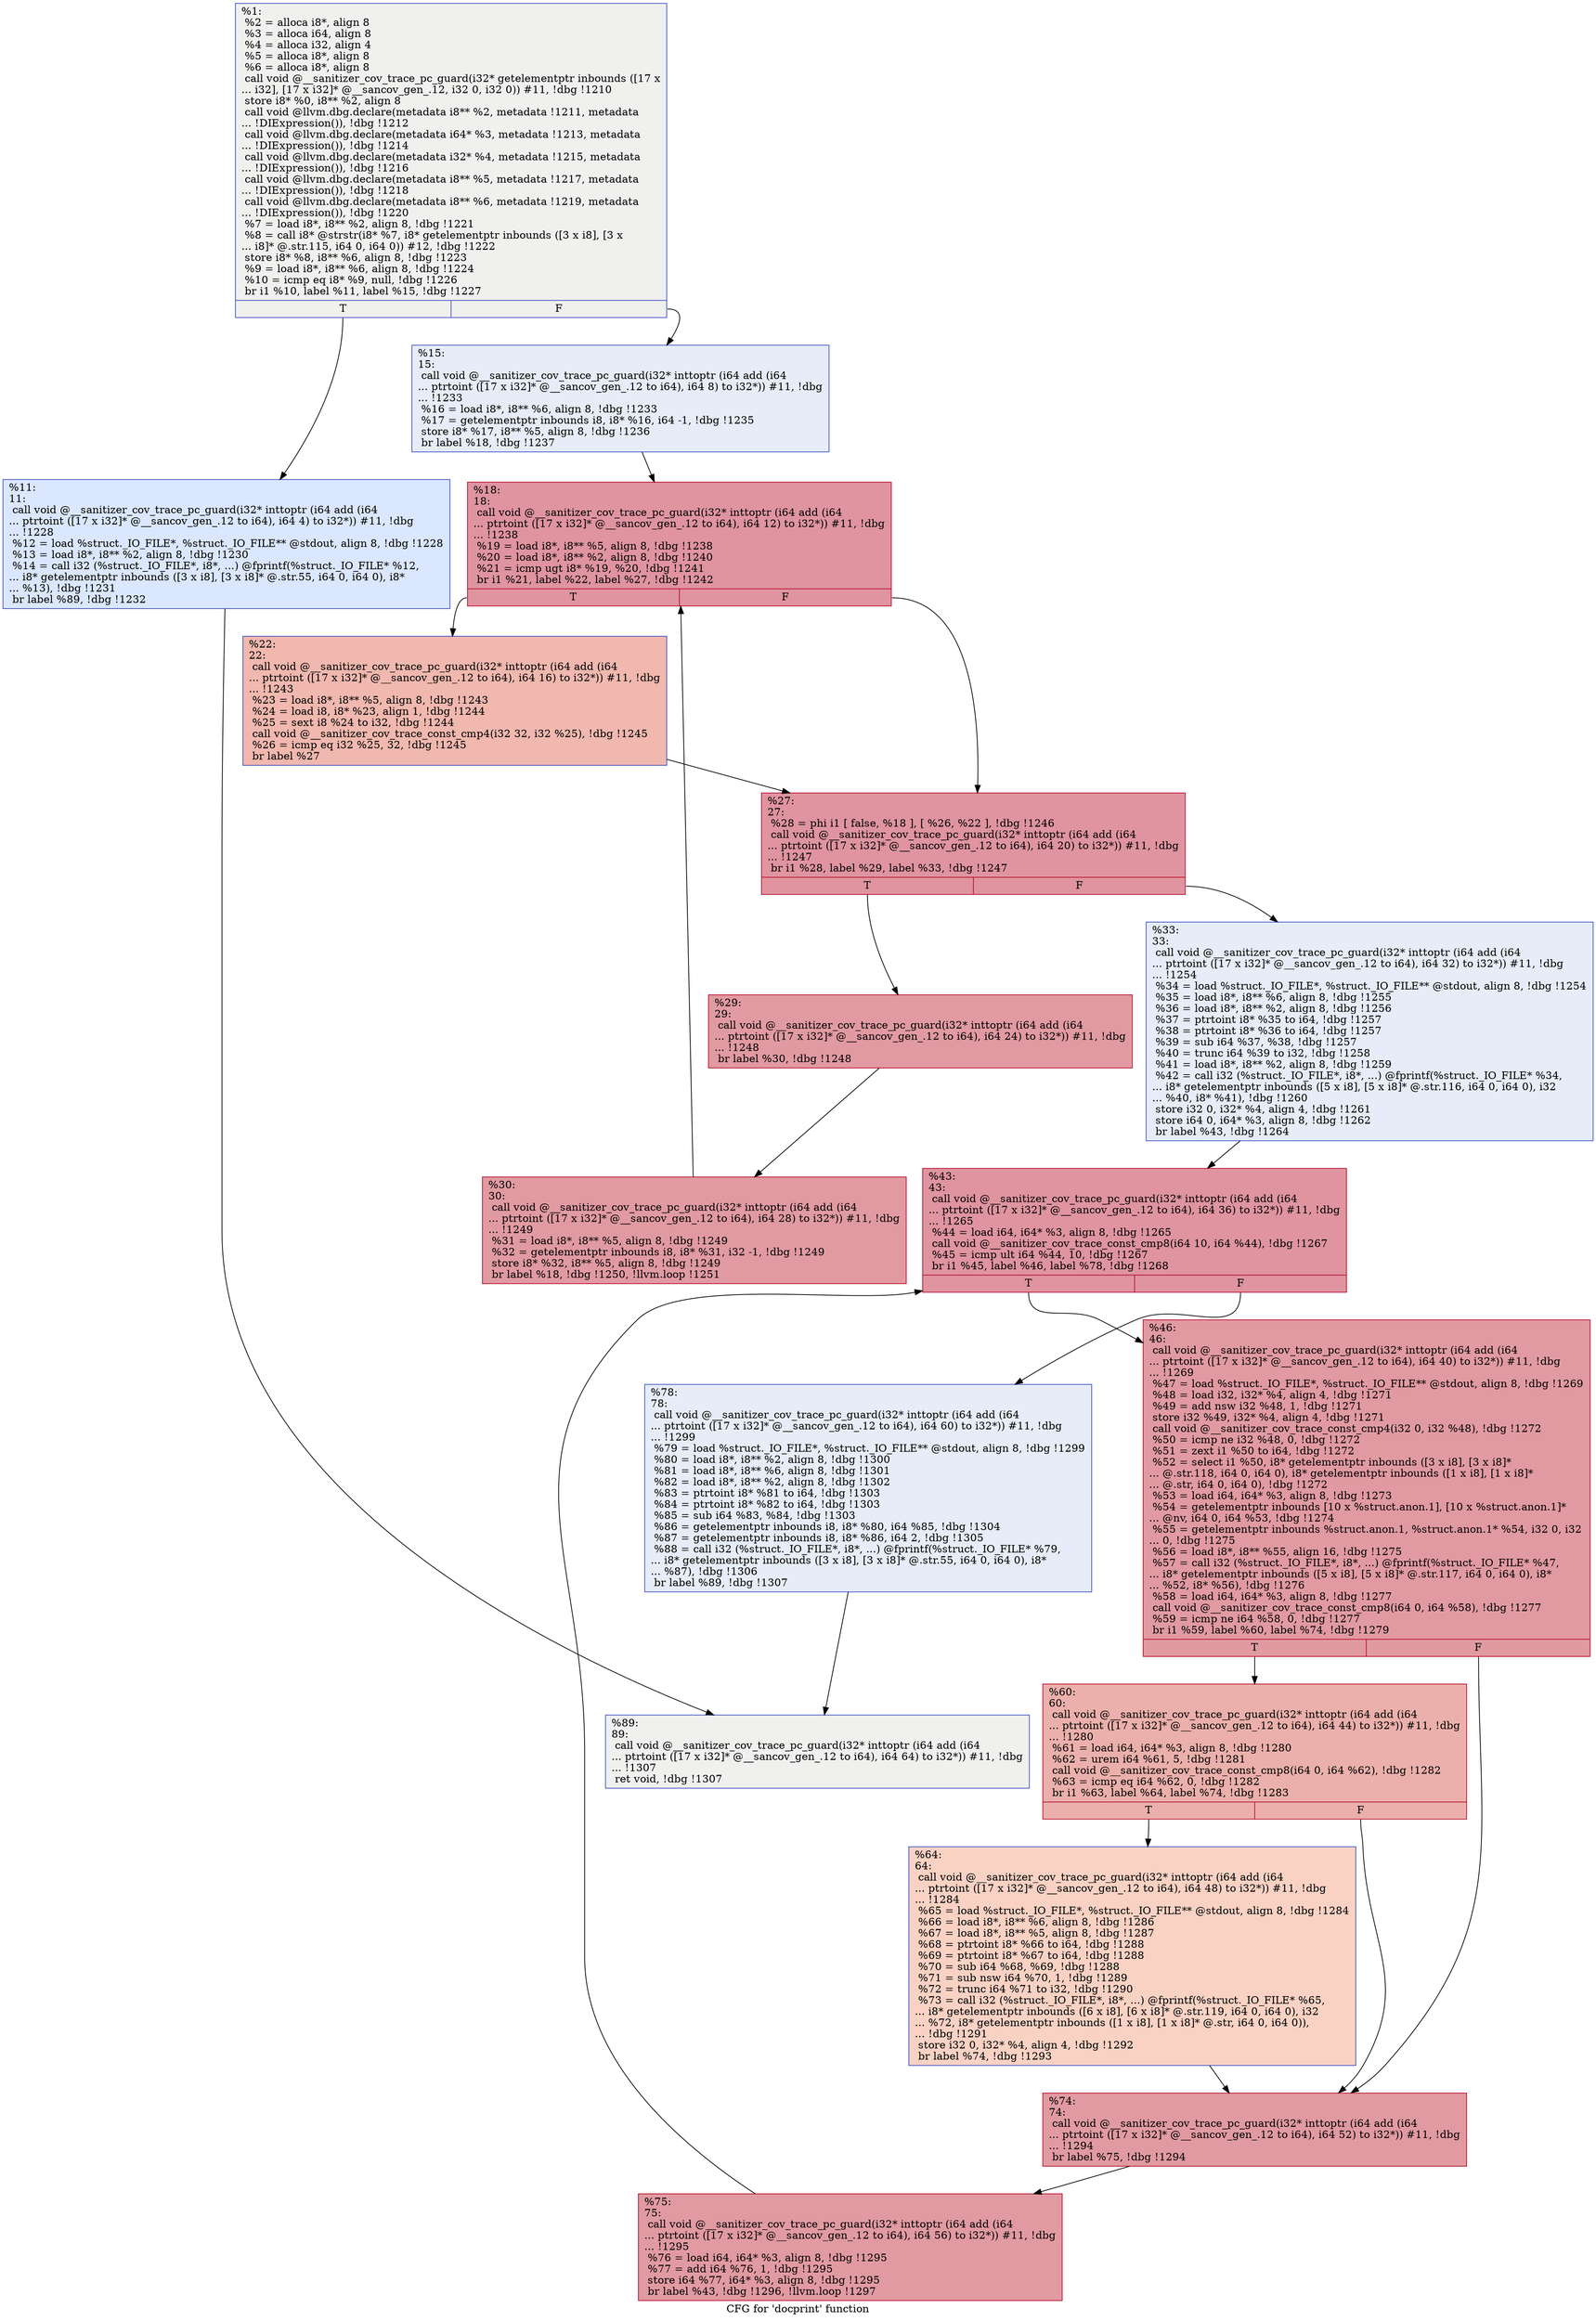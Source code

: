 digraph "CFG for 'docprint' function" {
	label="CFG for 'docprint' function";

	Node0x5555557952e0 [shape=record,color="#3d50c3ff", style=filled, fillcolor="#dedcdb70",label="{%1:\l  %2 = alloca i8*, align 8\l  %3 = alloca i64, align 8\l  %4 = alloca i32, align 4\l  %5 = alloca i8*, align 8\l  %6 = alloca i8*, align 8\l  call void @__sanitizer_cov_trace_pc_guard(i32* getelementptr inbounds ([17 x\l... i32], [17 x i32]* @__sancov_gen_.12, i32 0, i32 0)) #11, !dbg !1210\l  store i8* %0, i8** %2, align 8\l  call void @llvm.dbg.declare(metadata i8** %2, metadata !1211, metadata\l... !DIExpression()), !dbg !1212\l  call void @llvm.dbg.declare(metadata i64* %3, metadata !1213, metadata\l... !DIExpression()), !dbg !1214\l  call void @llvm.dbg.declare(metadata i32* %4, metadata !1215, metadata\l... !DIExpression()), !dbg !1216\l  call void @llvm.dbg.declare(metadata i8** %5, metadata !1217, metadata\l... !DIExpression()), !dbg !1218\l  call void @llvm.dbg.declare(metadata i8** %6, metadata !1219, metadata\l... !DIExpression()), !dbg !1220\l  %7 = load i8*, i8** %2, align 8, !dbg !1221\l  %8 = call i8* @strstr(i8* %7, i8* getelementptr inbounds ([3 x i8], [3 x\l... i8]* @.str.115, i64 0, i64 0)) #12, !dbg !1222\l  store i8* %8, i8** %6, align 8, !dbg !1223\l  %9 = load i8*, i8** %6, align 8, !dbg !1224\l  %10 = icmp eq i8* %9, null, !dbg !1226\l  br i1 %10, label %11, label %15, !dbg !1227\l|{<s0>T|<s1>F}}"];
	Node0x5555557952e0:s0 -> Node0x5555557953f0;
	Node0x5555557952e0:s1 -> Node0x555555795440;
	Node0x5555557953f0 [shape=record,color="#3d50c3ff", style=filled, fillcolor="#aec9fc70",label="{%11:\l11:                                               \l  call void @__sanitizer_cov_trace_pc_guard(i32* inttoptr (i64 add (i64\l... ptrtoint ([17 x i32]* @__sancov_gen_.12 to i64), i64 4) to i32*)) #11, !dbg\l... !1228\l  %12 = load %struct._IO_FILE*, %struct._IO_FILE** @stdout, align 8, !dbg !1228\l  %13 = load i8*, i8** %2, align 8, !dbg !1230\l  %14 = call i32 (%struct._IO_FILE*, i8*, ...) @fprintf(%struct._IO_FILE* %12,\l... i8* getelementptr inbounds ([3 x i8], [3 x i8]* @.str.55, i64 0, i64 0), i8*\l... %13), !dbg !1231\l  br label %89, !dbg !1232\l}"];
	Node0x5555557953f0 -> Node0x5555557958a0;
	Node0x555555795440 [shape=record,color="#3d50c3ff", style=filled, fillcolor="#c7d7f070",label="{%15:\l15:                                               \l  call void @__sanitizer_cov_trace_pc_guard(i32* inttoptr (i64 add (i64\l... ptrtoint ([17 x i32]* @__sancov_gen_.12 to i64), i64 8) to i32*)) #11, !dbg\l... !1233\l  %16 = load i8*, i8** %6, align 8, !dbg !1233\l  %17 = getelementptr inbounds i8, i8* %16, i64 -1, !dbg !1235\l  store i8* %17, i8** %5, align 8, !dbg !1236\l  br label %18, !dbg !1237\l}"];
	Node0x555555795440 -> Node0x555555795490;
	Node0x555555795490 [shape=record,color="#b70d28ff", style=filled, fillcolor="#b70d2870",label="{%18:\l18:                                               \l  call void @__sanitizer_cov_trace_pc_guard(i32* inttoptr (i64 add (i64\l... ptrtoint ([17 x i32]* @__sancov_gen_.12 to i64), i64 12) to i32*)) #11, !dbg\l... !1238\l  %19 = load i8*, i8** %5, align 8, !dbg !1238\l  %20 = load i8*, i8** %2, align 8, !dbg !1240\l  %21 = icmp ugt i8* %19, %20, !dbg !1241\l  br i1 %21, label %22, label %27, !dbg !1242\l|{<s0>T|<s1>F}}"];
	Node0x555555795490:s0 -> Node0x5555557954e0;
	Node0x555555795490:s1 -> Node0x555555795530;
	Node0x5555557954e0 [shape=record,color="#3d50c3ff", style=filled, fillcolor="#dc5d4a70",label="{%22:\l22:                                               \l  call void @__sanitizer_cov_trace_pc_guard(i32* inttoptr (i64 add (i64\l... ptrtoint ([17 x i32]* @__sancov_gen_.12 to i64), i64 16) to i32*)) #11, !dbg\l... !1243\l  %23 = load i8*, i8** %5, align 8, !dbg !1243\l  %24 = load i8, i8* %23, align 1, !dbg !1244\l  %25 = sext i8 %24 to i32, !dbg !1244\l  call void @__sanitizer_cov_trace_const_cmp4(i32 32, i32 %25), !dbg !1245\l  %26 = icmp eq i32 %25, 32, !dbg !1245\l  br label %27\l}"];
	Node0x5555557954e0 -> Node0x555555795530;
	Node0x555555795530 [shape=record,color="#b70d28ff", style=filled, fillcolor="#b70d2870",label="{%27:\l27:                                               \l  %28 = phi i1 [ false, %18 ], [ %26, %22 ], !dbg !1246\l  call void @__sanitizer_cov_trace_pc_guard(i32* inttoptr (i64 add (i64\l... ptrtoint ([17 x i32]* @__sancov_gen_.12 to i64), i64 20) to i32*)) #11, !dbg\l... !1247\l  br i1 %28, label %29, label %33, !dbg !1247\l|{<s0>T|<s1>F}}"];
	Node0x555555795530:s0 -> Node0x555555795580;
	Node0x555555795530:s1 -> Node0x555555795620;
	Node0x555555795580 [shape=record,color="#b70d28ff", style=filled, fillcolor="#bb1b2c70",label="{%29:\l29:                                               \l  call void @__sanitizer_cov_trace_pc_guard(i32* inttoptr (i64 add (i64\l... ptrtoint ([17 x i32]* @__sancov_gen_.12 to i64), i64 24) to i32*)) #11, !dbg\l... !1248\l  br label %30, !dbg !1248\l}"];
	Node0x555555795580 -> Node0x5555557955d0;
	Node0x5555557955d0 [shape=record,color="#b70d28ff", style=filled, fillcolor="#bb1b2c70",label="{%30:\l30:                                               \l  call void @__sanitizer_cov_trace_pc_guard(i32* inttoptr (i64 add (i64\l... ptrtoint ([17 x i32]* @__sancov_gen_.12 to i64), i64 28) to i32*)) #11, !dbg\l... !1249\l  %31 = load i8*, i8** %5, align 8, !dbg !1249\l  %32 = getelementptr inbounds i8, i8* %31, i32 -1, !dbg !1249\l  store i8* %32, i8** %5, align 8, !dbg !1249\l  br label %18, !dbg !1250, !llvm.loop !1251\l}"];
	Node0x5555557955d0 -> Node0x555555795490;
	Node0x555555795620 [shape=record,color="#3d50c3ff", style=filled, fillcolor="#c7d7f070",label="{%33:\l33:                                               \l  call void @__sanitizer_cov_trace_pc_guard(i32* inttoptr (i64 add (i64\l... ptrtoint ([17 x i32]* @__sancov_gen_.12 to i64), i64 32) to i32*)) #11, !dbg\l... !1254\l  %34 = load %struct._IO_FILE*, %struct._IO_FILE** @stdout, align 8, !dbg !1254\l  %35 = load i8*, i8** %6, align 8, !dbg !1255\l  %36 = load i8*, i8** %2, align 8, !dbg !1256\l  %37 = ptrtoint i8* %35 to i64, !dbg !1257\l  %38 = ptrtoint i8* %36 to i64, !dbg !1257\l  %39 = sub i64 %37, %38, !dbg !1257\l  %40 = trunc i64 %39 to i32, !dbg !1258\l  %41 = load i8*, i8** %2, align 8, !dbg !1259\l  %42 = call i32 (%struct._IO_FILE*, i8*, ...) @fprintf(%struct._IO_FILE* %34,\l... i8* getelementptr inbounds ([5 x i8], [5 x i8]* @.str.116, i64 0, i64 0), i32\l... %40, i8* %41), !dbg !1260\l  store i32 0, i32* %4, align 4, !dbg !1261\l  store i64 0, i64* %3, align 8, !dbg !1262\l  br label %43, !dbg !1264\l}"];
	Node0x555555795620 -> Node0x555555795670;
	Node0x555555795670 [shape=record,color="#b70d28ff", style=filled, fillcolor="#b70d2870",label="{%43:\l43:                                               \l  call void @__sanitizer_cov_trace_pc_guard(i32* inttoptr (i64 add (i64\l... ptrtoint ([17 x i32]* @__sancov_gen_.12 to i64), i64 36) to i32*)) #11, !dbg\l... !1265\l  %44 = load i64, i64* %3, align 8, !dbg !1265\l  call void @__sanitizer_cov_trace_const_cmp8(i64 10, i64 %44), !dbg !1267\l  %45 = icmp ult i64 %44, 10, !dbg !1267\l  br i1 %45, label %46, label %78, !dbg !1268\l|{<s0>T|<s1>F}}"];
	Node0x555555795670:s0 -> Node0x5555557956c0;
	Node0x555555795670:s1 -> Node0x555555795850;
	Node0x5555557956c0 [shape=record,color="#b70d28ff", style=filled, fillcolor="#bb1b2c70",label="{%46:\l46:                                               \l  call void @__sanitizer_cov_trace_pc_guard(i32* inttoptr (i64 add (i64\l... ptrtoint ([17 x i32]* @__sancov_gen_.12 to i64), i64 40) to i32*)) #11, !dbg\l... !1269\l  %47 = load %struct._IO_FILE*, %struct._IO_FILE** @stdout, align 8, !dbg !1269\l  %48 = load i32, i32* %4, align 4, !dbg !1271\l  %49 = add nsw i32 %48, 1, !dbg !1271\l  store i32 %49, i32* %4, align 4, !dbg !1271\l  call void @__sanitizer_cov_trace_const_cmp4(i32 0, i32 %48), !dbg !1272\l  %50 = icmp ne i32 %48, 0, !dbg !1272\l  %51 = zext i1 %50 to i64, !dbg !1272\l  %52 = select i1 %50, i8* getelementptr inbounds ([3 x i8], [3 x i8]*\l... @.str.118, i64 0, i64 0), i8* getelementptr inbounds ([1 x i8], [1 x i8]*\l... @.str, i64 0, i64 0), !dbg !1272\l  %53 = load i64, i64* %3, align 8, !dbg !1273\l  %54 = getelementptr inbounds [10 x %struct.anon.1], [10 x %struct.anon.1]*\l... @nv, i64 0, i64 %53, !dbg !1274\l  %55 = getelementptr inbounds %struct.anon.1, %struct.anon.1* %54, i32 0, i32\l... 0, !dbg !1275\l  %56 = load i8*, i8** %55, align 16, !dbg !1275\l  %57 = call i32 (%struct._IO_FILE*, i8*, ...) @fprintf(%struct._IO_FILE* %47,\l... i8* getelementptr inbounds ([5 x i8], [5 x i8]* @.str.117, i64 0, i64 0), i8*\l... %52, i8* %56), !dbg !1276\l  %58 = load i64, i64* %3, align 8, !dbg !1277\l  call void @__sanitizer_cov_trace_const_cmp8(i64 0, i64 %58), !dbg !1277\l  %59 = icmp ne i64 %58, 0, !dbg !1277\l  br i1 %59, label %60, label %74, !dbg !1279\l|{<s0>T|<s1>F}}"];
	Node0x5555557956c0:s0 -> Node0x555555795710;
	Node0x5555557956c0:s1 -> Node0x5555557957b0;
	Node0x555555795710 [shape=record,color="#b70d28ff", style=filled, fillcolor="#d24b4070",label="{%60:\l60:                                               \l  call void @__sanitizer_cov_trace_pc_guard(i32* inttoptr (i64 add (i64\l... ptrtoint ([17 x i32]* @__sancov_gen_.12 to i64), i64 44) to i32*)) #11, !dbg\l... !1280\l  %61 = load i64, i64* %3, align 8, !dbg !1280\l  %62 = urem i64 %61, 5, !dbg !1281\l  call void @__sanitizer_cov_trace_const_cmp8(i64 0, i64 %62), !dbg !1282\l  %63 = icmp eq i64 %62, 0, !dbg !1282\l  br i1 %63, label %64, label %74, !dbg !1283\l|{<s0>T|<s1>F}}"];
	Node0x555555795710:s0 -> Node0x555555795760;
	Node0x555555795710:s1 -> Node0x5555557957b0;
	Node0x555555795760 [shape=record,color="#3d50c3ff", style=filled, fillcolor="#f4987a70",label="{%64:\l64:                                               \l  call void @__sanitizer_cov_trace_pc_guard(i32* inttoptr (i64 add (i64\l... ptrtoint ([17 x i32]* @__sancov_gen_.12 to i64), i64 48) to i32*)) #11, !dbg\l... !1284\l  %65 = load %struct._IO_FILE*, %struct._IO_FILE** @stdout, align 8, !dbg !1284\l  %66 = load i8*, i8** %6, align 8, !dbg !1286\l  %67 = load i8*, i8** %5, align 8, !dbg !1287\l  %68 = ptrtoint i8* %66 to i64, !dbg !1288\l  %69 = ptrtoint i8* %67 to i64, !dbg !1288\l  %70 = sub i64 %68, %69, !dbg !1288\l  %71 = sub nsw i64 %70, 1, !dbg !1289\l  %72 = trunc i64 %71 to i32, !dbg !1290\l  %73 = call i32 (%struct._IO_FILE*, i8*, ...) @fprintf(%struct._IO_FILE* %65,\l... i8* getelementptr inbounds ([6 x i8], [6 x i8]* @.str.119, i64 0, i64 0), i32\l... %72, i8* getelementptr inbounds ([1 x i8], [1 x i8]* @.str, i64 0, i64 0)),\l... !dbg !1291\l  store i32 0, i32* %4, align 4, !dbg !1292\l  br label %74, !dbg !1293\l}"];
	Node0x555555795760 -> Node0x5555557957b0;
	Node0x5555557957b0 [shape=record,color="#b70d28ff", style=filled, fillcolor="#bb1b2c70",label="{%74:\l74:                                               \l  call void @__sanitizer_cov_trace_pc_guard(i32* inttoptr (i64 add (i64\l... ptrtoint ([17 x i32]* @__sancov_gen_.12 to i64), i64 52) to i32*)) #11, !dbg\l... !1294\l  br label %75, !dbg !1294\l}"];
	Node0x5555557957b0 -> Node0x555555795800;
	Node0x555555795800 [shape=record,color="#b70d28ff", style=filled, fillcolor="#bb1b2c70",label="{%75:\l75:                                               \l  call void @__sanitizer_cov_trace_pc_guard(i32* inttoptr (i64 add (i64\l... ptrtoint ([17 x i32]* @__sancov_gen_.12 to i64), i64 56) to i32*)) #11, !dbg\l... !1295\l  %76 = load i64, i64* %3, align 8, !dbg !1295\l  %77 = add i64 %76, 1, !dbg !1295\l  store i64 %77, i64* %3, align 8, !dbg !1295\l  br label %43, !dbg !1296, !llvm.loop !1297\l}"];
	Node0x555555795800 -> Node0x555555795670;
	Node0x555555795850 [shape=record,color="#3d50c3ff", style=filled, fillcolor="#c7d7f070",label="{%78:\l78:                                               \l  call void @__sanitizer_cov_trace_pc_guard(i32* inttoptr (i64 add (i64\l... ptrtoint ([17 x i32]* @__sancov_gen_.12 to i64), i64 60) to i32*)) #11, !dbg\l... !1299\l  %79 = load %struct._IO_FILE*, %struct._IO_FILE** @stdout, align 8, !dbg !1299\l  %80 = load i8*, i8** %2, align 8, !dbg !1300\l  %81 = load i8*, i8** %6, align 8, !dbg !1301\l  %82 = load i8*, i8** %2, align 8, !dbg !1302\l  %83 = ptrtoint i8* %81 to i64, !dbg !1303\l  %84 = ptrtoint i8* %82 to i64, !dbg !1303\l  %85 = sub i64 %83, %84, !dbg !1303\l  %86 = getelementptr inbounds i8, i8* %80, i64 %85, !dbg !1304\l  %87 = getelementptr inbounds i8, i8* %86, i64 2, !dbg !1305\l  %88 = call i32 (%struct._IO_FILE*, i8*, ...) @fprintf(%struct._IO_FILE* %79,\l... i8* getelementptr inbounds ([3 x i8], [3 x i8]* @.str.55, i64 0, i64 0), i8*\l... %87), !dbg !1306\l  br label %89, !dbg !1307\l}"];
	Node0x555555795850 -> Node0x5555557958a0;
	Node0x5555557958a0 [shape=record,color="#3d50c3ff", style=filled, fillcolor="#dedcdb70",label="{%89:\l89:                                               \l  call void @__sanitizer_cov_trace_pc_guard(i32* inttoptr (i64 add (i64\l... ptrtoint ([17 x i32]* @__sancov_gen_.12 to i64), i64 64) to i32*)) #11, !dbg\l... !1307\l  ret void, !dbg !1307\l}"];
}
